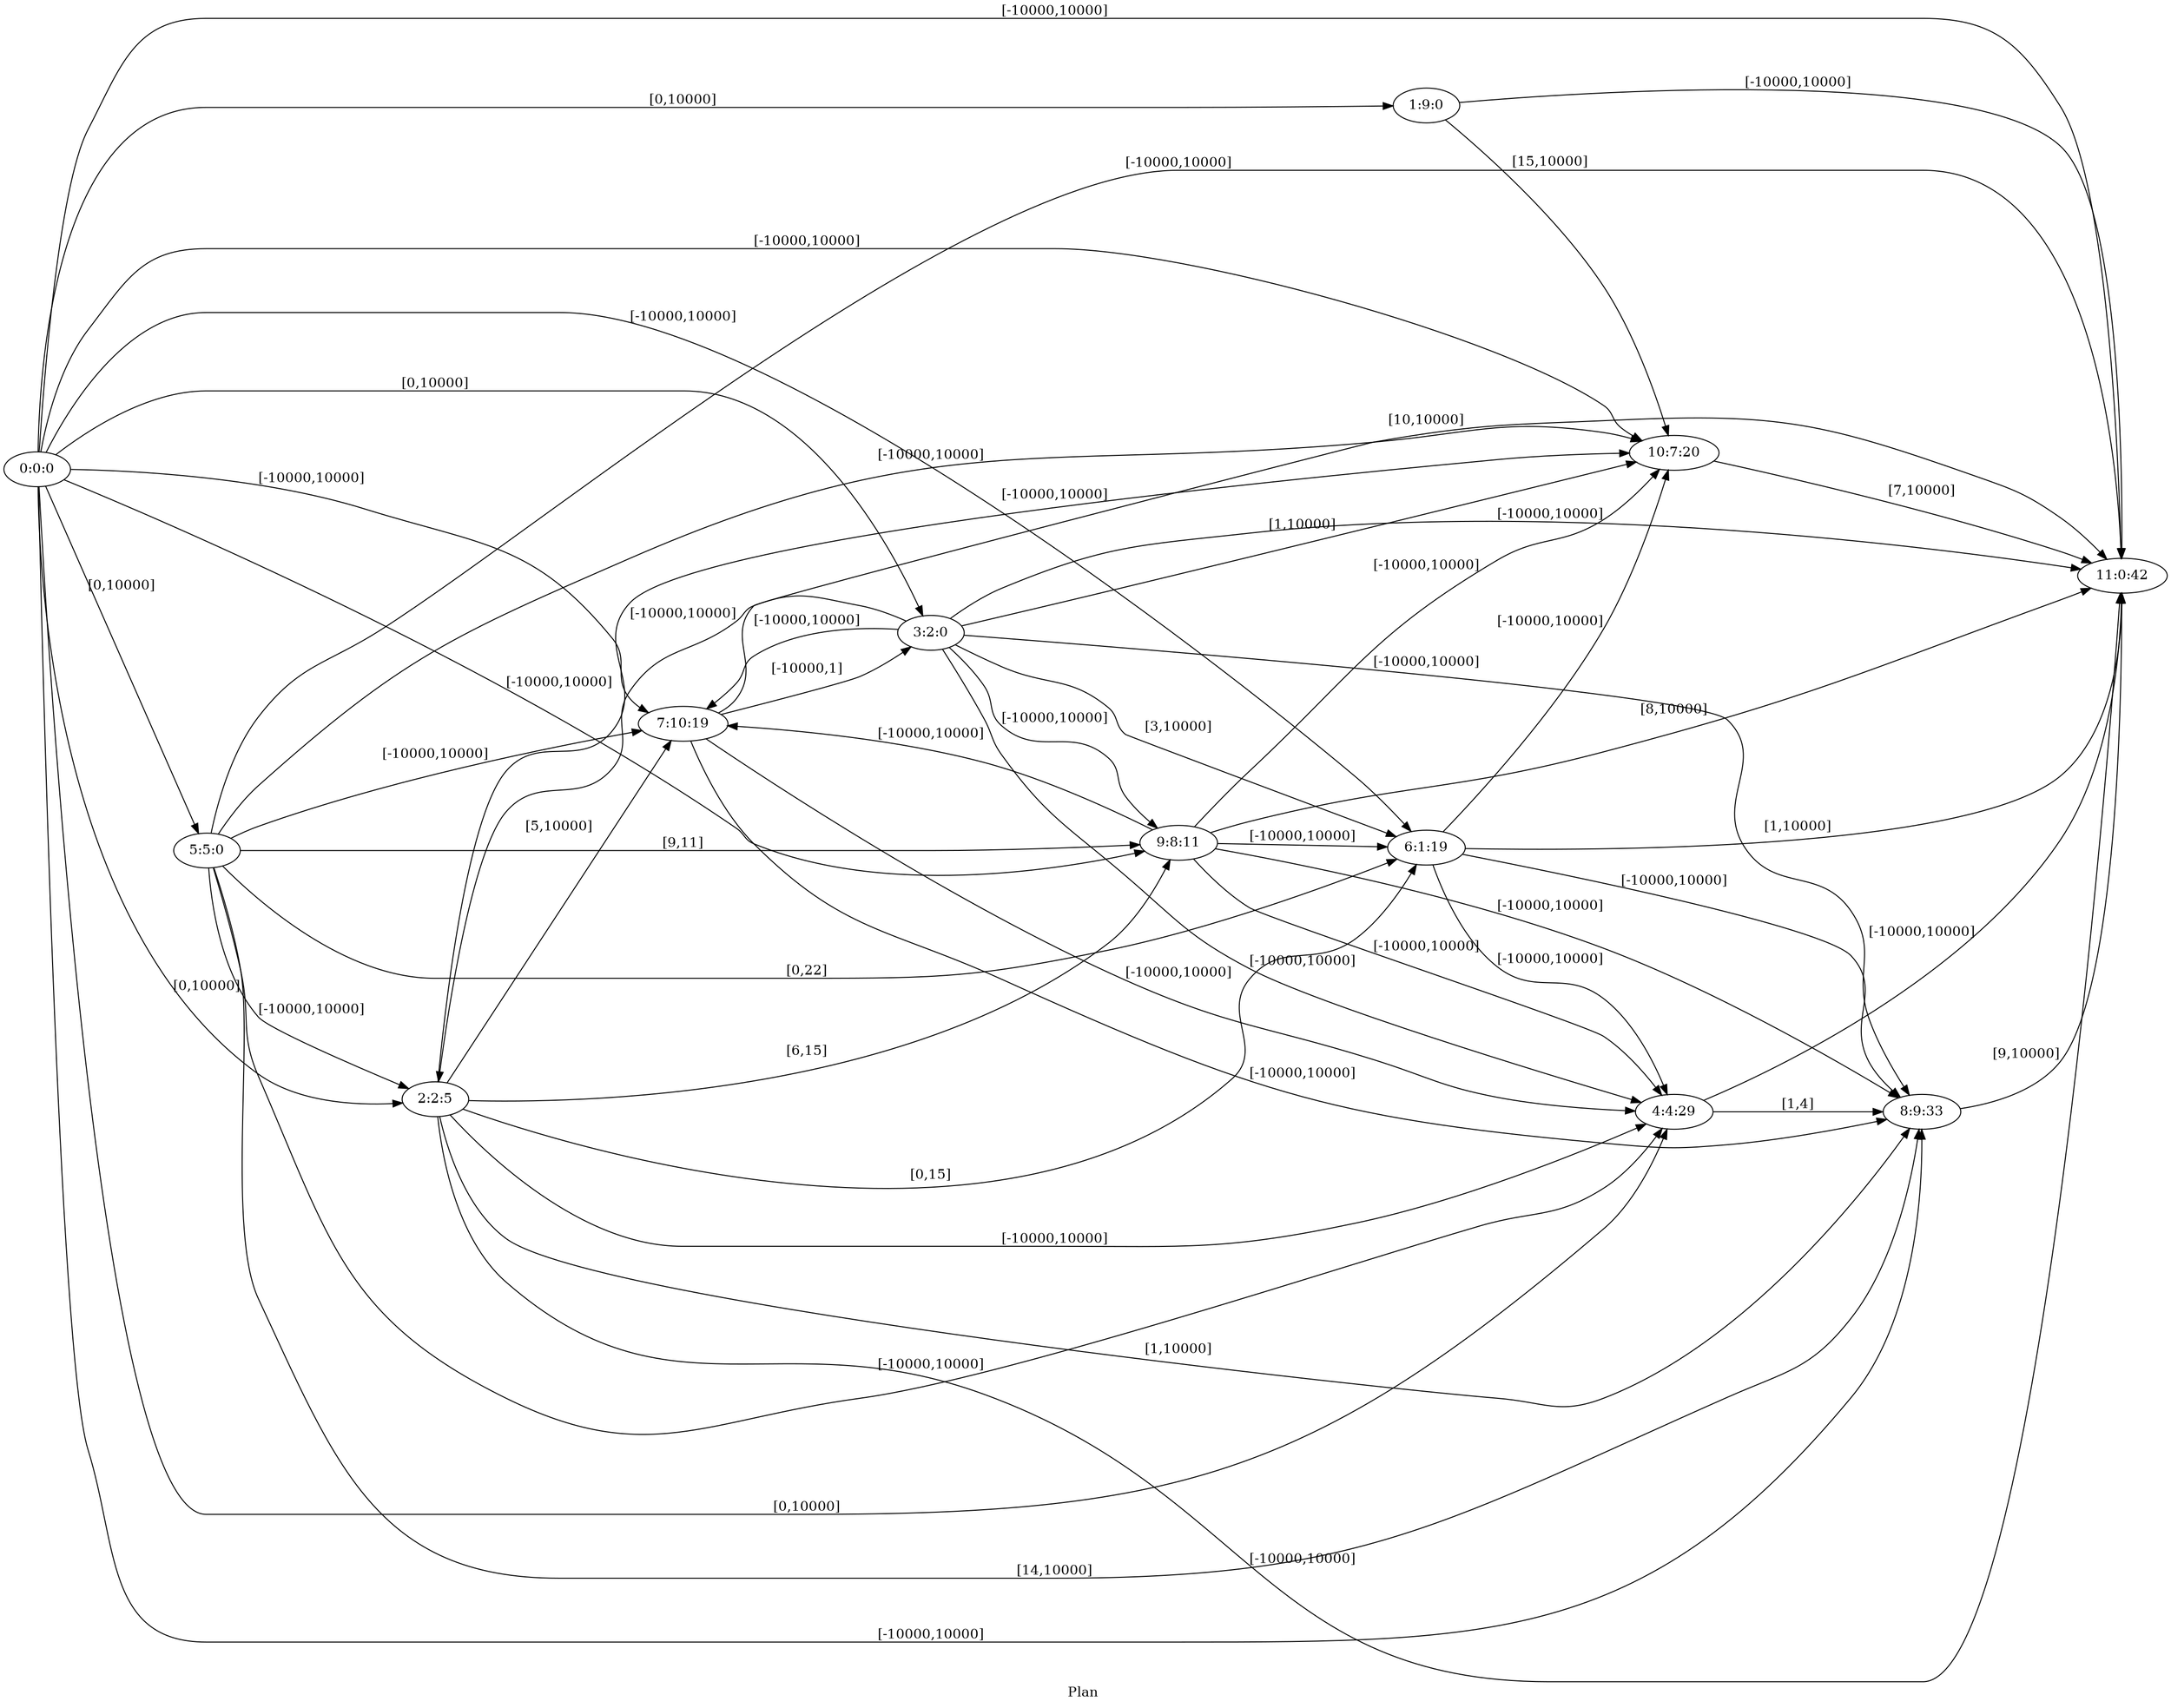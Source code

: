 digraph G {
 rankdir = LR;
 nodesep = .45; 
 size = 30;
label="Plan ";
 fldt = 0.800144;
"0:0:0"->"1:9:0"[ label = "[0,10000]"];
"0:0:0"->"2:2:5"[ label = "[0,10000]"];
"0:0:0"->"3:2:0"[ label = "[0,10000]"];
"0:0:0"->"4:4:29"[ label = "[0,10000]"];
"0:0:0"->"5:5:0"[ label = "[0,10000]"];
"0:0:0"->"6:1:19"[ label = "[-10000,10000]"];
"0:0:0"->"7:10:19"[ label = "[-10000,10000]"];
"0:0:0"->"8:9:33"[ label = "[-10000,10000]"];
"0:0:0"->"9:8:11"[ label = "[-10000,10000]"];
"0:0:0"->"10:7:20"[ label = "[-10000,10000]"];
"0:0:0"->"11:0:42"[ label = "[-10000,10000]"];
"1:9:0"->"10:7:20"[ label = "[15,10000]"];
"1:9:0"->"11:0:42"[ label = "[-10000,10000]"];
"2:2:5"->"4:4:29"[ label = "[-10000,10000]"];
"2:2:5"->"6:1:19"[ label = "[0,15]"];
"2:2:5"->"7:10:19"[ label = "[5,10000]"];
"2:2:5"->"8:9:33"[ label = "[1,10000]"];
"2:2:5"->"9:8:11"[ label = "[6,15]"];
"2:2:5"->"10:7:20"[ label = "[-10000,10000]"];
"2:2:5"->"11:0:42"[ label = "[-10000,10000]"];
"3:2:0"->"2:2:5"[ label = "[-10000,10000]"];
"3:2:0"->"4:4:29"[ label = "[-10000,10000]"];
"3:2:0"->"6:1:19"[ label = "[3,10000]"];
"3:2:0"->"7:10:19"[ label = "[-10000,10000]"];
"3:2:0"->"8:9:33"[ label = "[-10000,10000]"];
"3:2:0"->"9:8:11"[ label = "[-10000,10000]"];
"3:2:0"->"10:7:20"[ label = "[1,10000]"];
"3:2:0"->"11:0:42"[ label = "[-10000,10000]"];
"4:4:29"->"8:9:33"[ label = "[1,4]"];
"4:4:29"->"11:0:42"[ label = "[-10000,10000]"];
"5:5:0"->"2:2:5"[ label = "[-10000,10000]"];
"5:5:0"->"4:4:29"[ label = "[-10000,10000]"];
"5:5:0"->"6:1:19"[ label = "[0,22]"];
"5:5:0"->"7:10:19"[ label = "[-10000,10000]"];
"5:5:0"->"8:9:33"[ label = "[14,10000]"];
"5:5:0"->"9:8:11"[ label = "[9,11]"];
"5:5:0"->"10:7:20"[ label = "[-10000,10000]"];
"5:5:0"->"11:0:42"[ label = "[-10000,10000]"];
"6:1:19"->"4:4:29"[ label = "[-10000,10000]"];
"6:1:19"->"8:9:33"[ label = "[-10000,10000]"];
"6:1:19"->"10:7:20"[ label = "[-10000,10000]"];
"6:1:19"->"11:0:42"[ label = "[1,10000]"];
"7:10:19"->"3:2:0"[ label = "[-10000,1]"];
"7:10:19"->"4:4:29"[ label = "[-10000,10000]"];
"7:10:19"->"8:9:33"[ label = "[-10000,10000]"];
"7:10:19"->"11:0:42"[ label = "[10,10000]"];
"8:9:33"->"11:0:42"[ label = "[9,10000]"];
"9:8:11"->"4:4:29"[ label = "[-10000,10000]"];
"9:8:11"->"6:1:19"[ label = "[-10000,10000]"];
"9:8:11"->"7:10:19"[ label = "[-10000,10000]"];
"9:8:11"->"8:9:33"[ label = "[-10000,10000]"];
"9:8:11"->"10:7:20"[ label = "[-10000,10000]"];
"9:8:11"->"11:0:42"[ label = "[8,10000]"];
"10:7:20"->"11:0:42"[ label = "[7,10000]"];
}
